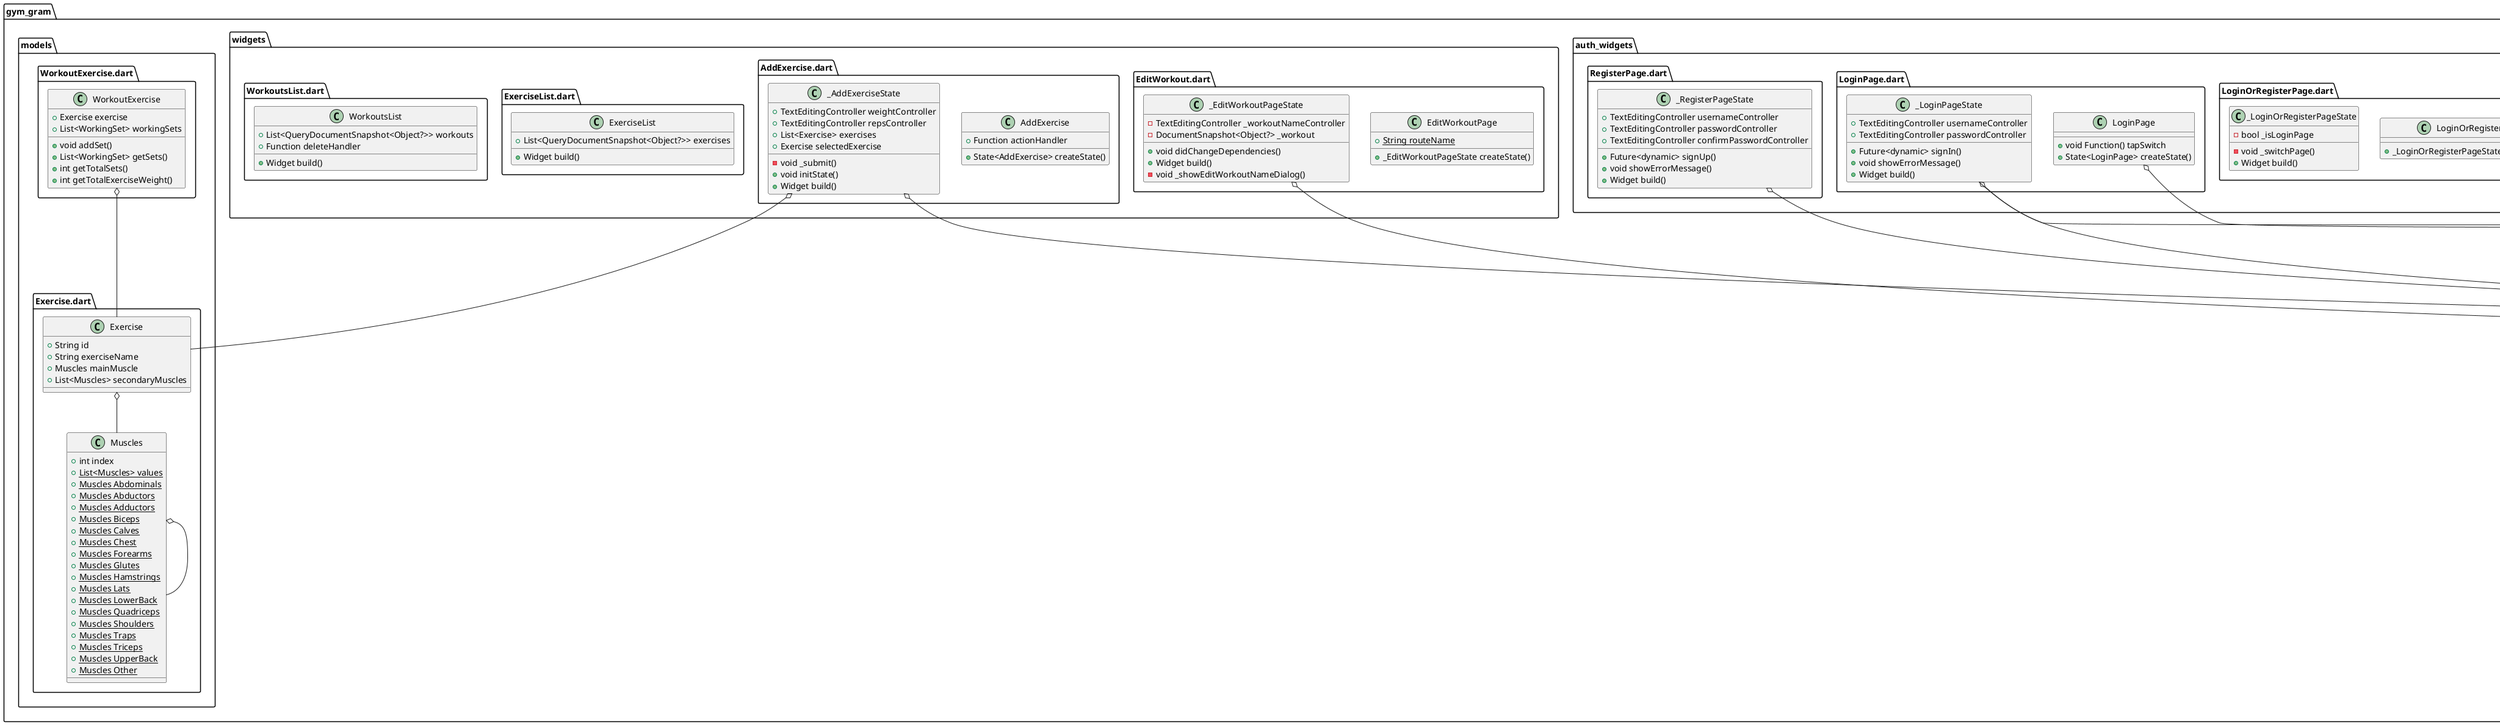 @startuml
set namespaceSeparator ::

class "gym_gram::auth_widgets::auth_page.dart::AuthPage" {
  +Widget build()
}


class "gym_gram::auth_widgets::forgot_password_page.dart::ForgotPasswordPage" {
  +_ForgotPasswordState createState()
}


class "gym_gram::auth_widgets::forgot_password_page.dart::_ForgotPasswordState" {
  +TextEditingController usernameController
  +Widget build()
  +Future<dynamic> resetPassword()
}

"gym_gram::auth_widgets::forgot_password_page.dart::_ForgotPasswordState" o-- "flutter::src::widgets::editable_text.dart::TextEditingController"

class "gym_gram::auth_widgets::LoginOrRegisterPage.dart::LoginOrRegisterPage" {
  +_LoginOrRegisterPageState createState()
}


class "gym_gram::auth_widgets::LoginOrRegisterPage.dart::_LoginOrRegisterPageState" {
  -bool _isLoginPage
  -void _switchPage()
  +Widget build()
}


class "gym_gram::auth_widgets::LoginPage.dart::LoginPage" {
  +void Function() tapSwitch
  +State<LoginPage> createState()
}

"gym_gram::auth_widgets::LoginPage.dart::LoginPage" o-- "dart::ui::void Function()"
class "gym_gram::auth_widgets::LoginPage.dart::_LoginPageState" {
  +TextEditingController usernameController
  +TextEditingController passwordController
  +Future<dynamic> signIn()
  +void showErrorMessage()
  +Widget build()
}

"gym_gram::auth_widgets::LoginPage.dart::_LoginPageState" o-- "flutter::src::widgets::editable_text.dart::TextEditingController"
"flutter::src::widgets::framework.dart::State" <|-- "gym_gram::auth_widgets::LoginPage.dart::_LoginPageState"



class "gym_gram::auth_widgets::RegisterPage.dart::_RegisterPageState" {
  +TextEditingController usernameController
  +TextEditingController passwordController
  +TextEditingController confirmPasswordController
  +Future<dynamic> signUp()
  +void showErrorMessage()
  +Widget build()
}

"gym_gram::auth_widgets::RegisterPage.dart::_RegisterPageState" o-- "flutter::src::widgets::editable_text.dart::TextEditingController"


class "gym_gram::cards::CustomStyles.dart::MyButton" {
  +void Function() onTap
  +Widget build()
}

"gym_gram::cards::CustomStyles.dart::MyButton" o-- "dart::ui::void Function()"

class "gym_gram::cards::CustomStyles.dart::MyTextField" {
  +dynamic controller
  +String hintText
  +bool obscureText
  +Widget build()
}


class "gym_gram::cards::CustomStyles.dart::SquareTile" {
  +String imagePath
  +Widget build()
}


class "gym_gram::cards::ExerciseCard.dart::ExerciseCard" {
  +DocumentSnapshot<Object?> exercise
  +Widget build()
}


class "gym_gram::cards::WorkingSets.dart::WorkingSets" {
  +String exerciseId
  +_WorkingSetsState createState()
}


class "gym_gram::cards::WorkingSets.dart::_WorkingSetsState" {
  -List<List<int>> _sets
  -bool _isAddingSet
  -TextEditingController _repsController
  -TextEditingController _weightController
  -void _addSet()
  -void _saveSet()
  +Widget build()
}

"gym_gram::cards::WorkingSets.dart::_WorkingSetsState" o-- "flutter::src::widgets::editable_text.dart::TextEditingController"

class "gym_gram::cards::WorkoutCard.dart::WorkoutCard" {
  +DocumentSnapshot<Object?> workout
  +Widget build()
}




class "gym_gram::main.dart::MyApp" {
  +Widget build()
}


class "gym_gram::main.dart::MyWorkoutsPage" {
  +State<MyWorkoutsPage> createState()
}


class "gym_gram::main.dart::_MyWorkoutsPageState" {
  +User? currentUser
  +Widget build()
}

"gym_gram::main.dart::_MyWorkoutsPageState" o-- "firebase_auth::firebase_auth.dart::User"

class "gym_gram::models::Exercise.dart::Exercise" {
  +String id
  +String exerciseName
  +Muscles mainMuscle
  +List<Muscles> secondaryMuscles
}

"gym_gram::models::Exercise.dart::Exercise" o-- "gym_gram::models::Exercise.dart::Muscles"

class "gym_gram::models::Exercise.dart::Muscles" {
  +int index
  {static} +List<Muscles> values
  {static} +Muscles Abdominals
  {static} +Muscles Abductors
  {static} +Muscles Adductors
  {static} +Muscles Biceps
  {static} +Muscles Calves
  {static} +Muscles Chest
  {static} +Muscles Forearms
  {static} +Muscles Glutes
  {static} +Muscles Hamstrings
  {static} +Muscles Lats
  {static} +Muscles LowerBack
  {static} +Muscles Quadriceps
  {static} +Muscles Shoulders
  {static} +Muscles Traps
  {static} +Muscles Triceps
  {static} +Muscles UpperBack
  {static} +Muscles Other
}

"gym_gram::models::Exercise.dart::Muscles" o-- "gym_gram::models::Exercise.dart::Muscles"


class "gym_gram::models::WorkoutExercise.dart::WorkoutExercise" {
  +Exercise exercise
  +List<WorkingSet> workingSets
  +void addSet()
  +List<WorkingSet> getSets()
  +int getTotalSets()
  +int getTotalExerciseWeight()
}

"gym_gram::models::WorkoutExercise.dart::WorkoutExercise" o-- "gym_gram::models::Exercise.dart::Exercise"

class "gym_gram::widgets::AddExercise.dart::AddExercise" {
  +Function actionHandler
  +State<AddExercise> createState()
}


class "gym_gram::widgets::AddExercise.dart::_AddExerciseState" {
  +TextEditingController weightController
  +TextEditingController repsController
  +List<Exercise> exercises
  +Exercise selectedExercise
  -void _submit()
  +void initState()
  +Widget build()
}

"gym_gram::widgets::AddExercise.dart::_AddExerciseState" o-- "flutter::src::widgets::editable_text.dart::TextEditingController"
"gym_gram::widgets::AddExercise.dart::_AddExerciseState" o-- "gym_gram::models::Exercise.dart::Exercise"

class "gym_gram::widgets::EditWorkout.dart::EditWorkoutPage" {
  {static} +String routeName
  +_EditWorkoutPageState createState()
}


class "gym_gram::widgets::EditWorkout.dart::_EditWorkoutPageState" {
  -TextEditingController _workoutNameController
  -DocumentSnapshot<Object?> _workout
  +void didChangeDependencies()
  +Widget build()
  -void _showEditWorkoutNameDialog()
}

"gym_gram::widgets::EditWorkout.dart::_EditWorkoutPageState" o-- "flutter::src::widgets::editable_text.dart::TextEditingController"

class "gym_gram::widgets::ExerciseList.dart::ExerciseList" {
  +List<QueryDocumentSnapshot<Object?>> exercises
  +Widget build()
}


class "gym_gram::widgets::WorkoutsList.dart::WorkoutsList" {
  +List<QueryDocumentSnapshot<Object?>> workouts
  +Function deleteHandler
  +Widget build()
}


@enduml